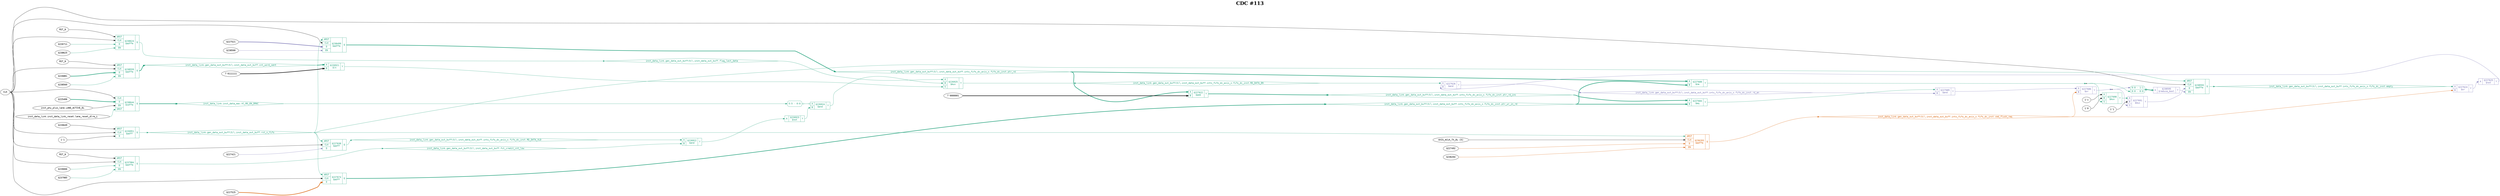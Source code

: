 digraph "spacefibre_light_top" {
label=<<b>CDC #113</b>>;
labelloc="t"
fontsize="30"
node ["fontname"="Courier"]
edge ["fontname"="Courier"]
rankdir="LR";
remincross=true;
n14 [ shape=octagon, label="CLK", color="black", fontcolor="black", href="/src/ip_spacefibre_light_top/spacefibre_light_top.vhd#45" ];
n15 [ shape=diamond, label="inst_data_link.gen_data_out_buff(5)&#9586;.inst_data_out_buff.cnt_word_sent", colorscheme="dark28", color="1", fontcolor="1", href="/src/module_data_link/data_out_buf.vhd#155" ];
n16 [ shape=diamond, label="inst_data_link.gen_data_out_buff(5)&#9586;.inst_data_out_buff.fct_credit_cnt_low", colorscheme="dark28", color="1", fontcolor="1", href="/src/module_data_link/data_out_buf.vhd#158" ];
n17 [ shape=diamond, label="inst_data_link.gen_data_out_buff(5)&#9586;.inst_data_out_buff.flag_last_data", colorscheme="dark28", color="1", fontcolor="1", href="/src/module_data_link/data_out_buf.vhd#163" ];
n18 [ shape=diamond, label="inst_data_link.gen_data_out_buff(5)&#9586;.inst_data_out_buff.ints_fifo_dc_axis_s.fifo_dc_inst.RD_DATA_EN", colorscheme="dark28", color="1", fontcolor="1", href="/src/ip/fifo_dc/fifo_dc.vhd#54" ];
n19 [ shape=diamond, label="inst_data_link.gen_data_out_buff(5)&#9586;.inst_data_out_buff.ints_fifo_dc_axis_s.fifo_dc_inst.RD_DATA_VLD", colorscheme="dark28", color="1", fontcolor="1", href="/src/ip/fifo_dc/fifo_dc.vhd#55" ];
n20 [ shape=diamond, label="inst_data_link.gen_data_out_buff(5)&#9586;.inst_data_out_buff.ints_fifo_dc_axis_s.fifo_dc_inst.cmd_flush_req", colorscheme="dark28", color="2", fontcolor="2", href="/src/ip/fifo_dc/fifo_dc.vhd#111" ];
n21 [ shape=diamond, label="inst_data_link.gen_data_out_buff(5)&#9586;.inst_data_out_buff.ints_fifo_dc_axis_s.fifo_dc_inst.empty", colorscheme="dark28", color="1", fontcolor="1", href="/src/ip/fifo_dc/fifo_dc.vhd#129" ];
n22 [ shape=diamond, label="inst_data_link.gen_data_out_buff(5)&#9586;.inst_data_out_buff.ints_fifo_dc_axis_s.fifo_dc_inst.ptr_rd", colorscheme="dark28", color="1", fontcolor="1", href="/src/ip/fifo_dc/fifo_dc.vhd#98" ];
n23 [ shape=diamond, label="inst_data_link.gen_data_out_buff(5)&#9586;.inst_data_out_buff.ints_fifo_dc_axis_s.fifo_dc_inst.ptr_rd_inc", colorscheme="dark28", color="1", fontcolor="1", href="/src/ip/fifo_dc/fifo_dc.vhd#99" ];
n24 [ shape=diamond, label="inst_data_link.gen_data_out_buff(5)&#9586;.inst_data_out_buff.ints_fifo_dc_axis_s.fifo_dc_inst.ptr_wr_in_rd", colorscheme="dark28", color="1", fontcolor="1", href="/src/ip/fifo_dc/fifo_dc.vhd#105" ];
n25 [ shape=diamond, label="inst_data_link.gen_data_out_buff(5)&#9586;.inst_data_out_buff.ints_fifo_dc_axis_s.fifo_dc_inst.rd_en", colorscheme="dark28", color="3", fontcolor="3", href="/src/ip/fifo_dc/fifo_dc.vhd#124" ];
n26 [ shape=diamond, label="inst_data_link.gen_data_out_buff(5)&#9586;.inst_data_out_buff.rst_n_fifo", colorscheme="dark28", color="1", fontcolor="1", href="/src/module_data_link/data_out_buf.vhd#165" ];
n27 [ shape=diamond, label="inst_data_link.inst_data_mac.VC_RD_EN_DMAC", colorscheme="dark28", color="1", fontcolor="1", href="/src/module_data_link/data_mac.vhd#57" ];
{ rank="source"; n14;}
{ rank="sink";}
v0 [ label="AXIS_ACLK_TX_DL [5]" ];
v1 [ label="$227492" ];
v2 [ label="$236204" ];
c32 [ shape=record, label="{{<p28> ARST|<p14> CLK|<p29> D|<p30> EN}|$236203\n$adffe|{<p31> Q}}", colorscheme="dark28", color="2", fontcolor="2" , href="/src/ip/fifo_dc/fifo_dc.vhd#440"  ];
v3 [ label="RST_N" ];
v4 [ label="$226666" ];
v5 [ label="$237985" ];
c33 [ shape=record, label="{{<p28> ARST|<p14> CLK|<p29> D|<p30> EN}|$237984\n$adffe|{<p31> Q}}", colorscheme="dark28", color="1", fontcolor="1" , href="/src/module_data_link/data_out_buf.vhd#388"  ];
v6 [ label="$227521" ];
v7 [ label="$238500" ];
c34 [ shape=record, label="{{<p28> ARST|<p14> CLK|<p29> D|<p30> EN}|$238499\n$adffe|{<p31> Q}}", colorscheme="dark28", color="1", fontcolor="1" , href="/src/ip/fifo_dc/fifo_dc.vhd#321"  ];
v8 [ label="RST_N" ];
v9 [ label="$226881" ];
v10 [ label="$238560" ];
c35 [ shape=record, label="{{<p28> ARST|<p14> CLK|<p29> D|<p30> EN}|$238559\n$adffe|{<p31> Q}}", colorscheme="dark28", color="1", fontcolor="1" , href="/src/module_data_link/data_out_buf.vhd#458"  ];
c36 [ shape=record, label="{{<p28> ARST|<p14> CLK|<p29> D|<p30> EN}|$238593\n$adffe|{<p31> Q}}", colorscheme="dark28", color="1", fontcolor="1" , href="/src/ip/fifo_dc/fifo_dc.vhd#378"  ];
v11 [ label="RST_N" ];
v12 [ label="$226711" ];
v13 [ label="$238625" ];
c37 [ shape=record, label="{{<p28> ARST|<p14> CLK|<p29> D|<p30> EN}|$238624\n$adffe|{<p31> Q}}", colorscheme="dark28", color="1", fontcolor="1" , href="/src/module_data_link/data_out_buf.vhd#481"  ];
v14 [ label="$225406" ];
v15 [ label="inst_phy_plus_lane.LANE_ACTIVE_DL" ];
v16 [ label="inst_data_link.inst_data_link_reset.lane_reset_dlre_i" ];
c39 [ shape=record, label="{{<p14> CLK|<p29> D|<p30> EN|<p38> SRST}|$238644\n$sdffe|{<p31> Q}}", colorscheme="dark28", color="1", fontcolor="1" , href="/src/module_data_link/data_mac.vhd#132"  ];
c42 [ shape=record, label="{{<p40> A}|$238595\n$reduce_bool|{<p41> Y}}", colorscheme="dark28", color="3", fontcolor="3" ];
x17 [ shape=record, style=rounded, label="<s1> 0:0 - 1:1 |<s0> 0:0 - 0:0 ", colorscheme="dark28", color="1", fontcolor="1" ];
x17:e -> c42:p40:w [arrowhead=odiamond, arrowtail=odiamond, dir=both, colorscheme="dark28", color="1", fontcolor="1", style="setlinewidth(3)", label=""];
v18 [ label="7'0111111" ];
c44 [ shape=record, label="{{<p40> A|<p43> B}|$226921\n$lt|{<p41> Y}}", colorscheme="dark28", color="1", fontcolor="1" , href="/src/module_data_link/data_out_buf.vhd#180"  ];
c45 [ shape=record, label="{{<p40> A|<p43> B}|$226922\n$and|{<p41> Y}}", colorscheme="dark28", color="1", fontcolor="1" , href="/src/module_data_link/data_out_buf.vhd#180"  ];
c46 [ shape=record, label="{{<p40> A}|$226923\n$not|{<p41> Y}}", colorscheme="dark28", color="1", fontcolor="1" , href="/src/module_data_link/data_out_buf.vhd#180"  ];
c47 [ shape=record, label="{{<p40> A|<p43> B}|$226924\n$and|{<p41> Y}}", colorscheme="dark28", color="1", fontcolor="1" , href="/src/module_data_link/data_out_buf.vhd#180"  ];
x19 [ shape=record, style=rounded, label="<s0> 5:5 - 0:0 ", colorscheme="dark28", color="1", fontcolor="1" ];
x19:e -> c47:p40:w [arrowhead=odiamond, arrowtail=odiamond, dir=both, colorscheme="dark28", color="1", fontcolor="1", label=""];
c49 [ shape=record, label="{{<p40> A|<p43> B|<p48> S}|$226925\n$mux|{<p41> Y}}", colorscheme="dark28", color="1", fontcolor="1" , href="/src/module_data_link/data_out_buf.vhd#180"  ];
v20 [ label="$226649" ];
v21 [ label="1'1" ];
c50 [ shape=record, label="{{<p28> ARST|<p14> CLK|<p29> D}|$226951\n$adff|{<p31> Q}}", colorscheme="dark28", color="1", fontcolor="1" , href="/src/module_data_link/data_out_buf.vhd#225"  ];
v22 [ label="$227421" ];
c51 [ shape=record, label="{{<p28> ARST|<p14> CLK|<p29> D}|$227638\n$adff|{<p31> Q}}", colorscheme="dark28", color="1", fontcolor="1" , href="/src/ip/fifo_dc/fifo_dc.vhd#300"  ];
v23 [ label="7'0000001" ];
c52 [ shape=record, label="{{<p40> A|<p43> B}|$227622\n$add|{<p41> Y}}", colorscheme="dark28", color="1", fontcolor="1" , href="/src/ip/fifo_dc/fifo_dc.vhd#289"  ];
c53 [ shape=record, label="{{<p40> A|<p43> B}|$227684\n$eq|{<p41> Y}}", colorscheme="dark28", color="1", fontcolor="1" , href="/src/ip/fifo_dc/fifo_dc.vhd#383"  ];
c54 [ shape=record, label="{{<p40> A|<p43> B}|$227685\n$and|{<p41> Y}}", colorscheme="dark28", color="3", fontcolor="3" , href="/src/ip/fifo_dc/fifo_dc.vhd#383"  ];
c55 [ shape=record, label="{{<p40> A|<p43> B}|$227686\n$or|{<p41> Y}}", colorscheme="dark28", color="3", fontcolor="3" , href="/src/ip/fifo_dc/fifo_dc.vhd#383"  ];
v24 [ label="1'x" ];
v25 [ label="1'0" ];
c56 [ shape=record, label="{{<p40> A|<p43> B|<p48> S}|$227690\n$mux|{<p41> Y}}", colorscheme="dark28", color="1", fontcolor="1" , href="/src/ip/fifo_dc/fifo_dc.vhd#383"  ];
v26 [ label="1'1" ];
c57 [ shape=record, label="{{<p40> A|<p43> B|<p48> S}|$227691\n$mux|{<p41> Y}}", colorscheme="dark28", color="3", fontcolor="3" , href="/src/ip/fifo_dc/fifo_dc.vhd#383"  ];
c58 [ shape=record, label="{{<p40> A|<p43> B}|$227624\n$or|{<p41> Y}}", colorscheme="dark28", color="3", fontcolor="3" , href="/src/ip/fifo_dc/fifo_dc.vhd#290"  ];
c59 [ shape=record, label="{{<p40> A}|$227625\n$not|{<p41> Y}}", colorscheme="dark28", color="3", fontcolor="3" , href="/src/ip/fifo_dc/fifo_dc.vhd#290"  ];
c60 [ shape=record, label="{{<p40> A|<p43> B}|$227626\n$and|{<p41> Y}}", colorscheme="dark28", color="3", fontcolor="3" , href="/src/ip/fifo_dc/fifo_dc.vhd#290"  ];
c61 [ shape=record, label="{{<p40> A|<p43> B}|$227688\n$ne|{<p41> Y}}", colorscheme="dark28", color="1", fontcolor="1" , href="/src/ip/fifo_dc/fifo_dc.vhd#385"  ];
v27 [ label="$227525" ];
c62 [ shape=record, label="{{<p28> ARST|<p14> CLK|<p29> D}|$227674\n$adff|{<p31> Q}}", colorscheme="dark28", color="1", fontcolor="1" , href="/src/ip/fifo_dc/fifo_dc.vhd#344"  ];
c42:p41:e -> c36:p30:w [colorscheme="dark28", color="3", fontcolor="3", label=""];
n10 [ shape=point ];
c55:p41:e -> n10:w [colorscheme="dark28", color="3", fontcolor="3", label=""];
n10:e -> c57:p48:w [colorscheme="dark28", color="3", fontcolor="3", label=""];
n10:e -> x17:s1:w [colorscheme="dark28", color="3", fontcolor="3", label=""];
n11 [ shape=point ];
c61:p41:e -> n11:w [colorscheme="dark28", color="1", fontcolor="1", label=""];
n11:e -> c56:p48:w [colorscheme="dark28", color="1", fontcolor="1", label=""];
n11:e -> x17:s0:w [colorscheme="dark28", color="1", fontcolor="1", label=""];
c56:p41:e -> c57:p40:w [colorscheme="dark28", color="1", fontcolor="1", label=""];
c57:p41:e -> c36:p29:w [colorscheme="dark28", color="3", fontcolor="3", label=""];
n14:e -> c33:p14:w [color="black", fontcolor="black", label=""];
n14:e -> c34:p14:w [color="black", fontcolor="black", label=""];
n14:e -> c35:p14:w [color="black", fontcolor="black", label=""];
n14:e -> c36:p14:w [color="black", fontcolor="black", label=""];
n14:e -> c37:p14:w [color="black", fontcolor="black", label=""];
n14:e -> c39:p14:w [color="black", fontcolor="black", label=""];
n14:e -> c50:p14:w [color="black", fontcolor="black", label=""];
n14:e -> c51:p14:w [color="black", fontcolor="black", label=""];
n14:e -> c62:p14:w [color="black", fontcolor="black", label=""];
c35:p31:e -> n15:w [colorscheme="dark28", color="1", fontcolor="1", style="setlinewidth(3)", label=""];
n15:e -> c44:p40:w [colorscheme="dark28", color="1", fontcolor="1", style="setlinewidth(3)", label=""];
c33:p31:e -> n16:w [colorscheme="dark28", color="1", fontcolor="1", label=""];
n16:e -> c45:p43:w [colorscheme="dark28", color="1", fontcolor="1", label=""];
c37:p31:e -> n17:w [colorscheme="dark28", color="1", fontcolor="1", label=""];
n17:e -> c49:p40:w [colorscheme="dark28", color="1", fontcolor="1", label=""];
c49:p41:e -> n18:w [colorscheme="dark28", color="1", fontcolor="1", label=""];
n18:e -> c60:p40:w [colorscheme="dark28", color="1", fontcolor="1", label=""];
c51:p31:e -> n19:w [colorscheme="dark28", color="1", fontcolor="1", label=""];
n19:e -> c45:p40:w [colorscheme="dark28", color="1", fontcolor="1", label=""];
c44:p41:e -> c49:p48:w [colorscheme="dark28", color="1", fontcolor="1", label=""];
c32:p31:e -> n20:w [colorscheme="dark28", color="2", fontcolor="2", label=""];
n20:e -> c55:p43:w [colorscheme="dark28", color="2", fontcolor="2", label=""];
n20:e -> c58:p43:w [colorscheme="dark28", color="2", fontcolor="2", label=""];
c36:p31:e -> n21:w [colorscheme="dark28", color="1", fontcolor="1", label=""];
n21:e -> c58:p40:w [colorscheme="dark28", color="1", fontcolor="1", label=""];
c34:p31:e -> n22:w [colorscheme="dark28", color="1", fontcolor="1", style="setlinewidth(3)", label=""];
n22:e -> c52:p40:w [colorscheme="dark28", color="1", fontcolor="1", style="setlinewidth(3)", label=""];
n22:e -> c61:p40:w [colorscheme="dark28", color="1", fontcolor="1", style="setlinewidth(3)", label=""];
c52:p41:e -> n23:w [colorscheme="dark28", color="1", fontcolor="1", style="setlinewidth(3)", label=""];
n23:e -> c53:p40:w [colorscheme="dark28", color="1", fontcolor="1", style="setlinewidth(3)", label=""];
c62:p31:e -> n24:w [colorscheme="dark28", color="1", fontcolor="1", style="setlinewidth(3)", label=""];
n24:e -> c53:p43:w [colorscheme="dark28", color="1", fontcolor="1", style="setlinewidth(3)", label=""];
n24:e -> c61:p43:w [colorscheme="dark28", color="1", fontcolor="1", style="setlinewidth(3)", label=""];
c60:p41:e -> n25:w [colorscheme="dark28", color="3", fontcolor="3", label=""];
n25:e -> c54:p43:w [colorscheme="dark28", color="3", fontcolor="3", label=""];
c50:p31:e -> n26:w [colorscheme="dark28", color="1", fontcolor="1", label=""];
n26:e -> c32:p28:w [colorscheme="dark28", color="1", fontcolor="1", label=""];
n26:e -> c34:p28:w [colorscheme="dark28", color="1", fontcolor="1", label=""];
n26:e -> c36:p28:w [colorscheme="dark28", color="1", fontcolor="1", label=""];
n26:e -> c51:p28:w [colorscheme="dark28", color="1", fontcolor="1", label=""];
n26:e -> c62:p28:w [colorscheme="dark28", color="1", fontcolor="1", label=""];
c39:p31:e -> n27:w [colorscheme="dark28", color="1", fontcolor="1", style="setlinewidth(3)", label=""];
n27:e -> x19:s0:w [colorscheme="dark28", color="1", fontcolor="1", label=""];
c45:p41:e -> c46:p40:w [colorscheme="dark28", color="1", fontcolor="1", label=""];
c46:p41:e -> c47:p43:w [colorscheme="dark28", color="1", fontcolor="1", label=""];
c47:p41:e -> c49:p43:w [colorscheme="dark28", color="1", fontcolor="1", label=""];
c58:p41:e -> c59:p40:w [colorscheme="dark28", color="3", fontcolor="3", label=""];
c59:p41:e -> c60:p43:w [colorscheme="dark28", color="3", fontcolor="3", label=""];
c53:p41:e -> c54:p40:w [colorscheme="dark28", color="1", fontcolor="1", label=""];
c54:p41:e -> c55:p40:w [colorscheme="dark28", color="3", fontcolor="3", label=""];
v0:e -> c32:p14:w [color="black", fontcolor="black", label=""];
v1:e -> c32:p29:w [colorscheme="dark28", color="2", fontcolor="2", label=""];
v10:e -> c35:p30:w [colorscheme="dark28", color="1", fontcolor="1", label=""];
v11:e -> c37:p28:w [color="black", fontcolor="black", label=""];
v12:e -> c37:p29:w [colorscheme="dark28", color="1", fontcolor="1", label=""];
v13:e -> c37:p30:w [colorscheme="dark28", color="1", fontcolor="1", label=""];
v14:e -> c39:p29:w [colorscheme="dark28", color="1", fontcolor="1", style="setlinewidth(3)", label=""];
v15:e -> c39:p30:w [color="black", fontcolor="black", label=""];
v16:e -> c39:p38:w [colorscheme="dark28", color="1", fontcolor="1", label=""];
v18:e -> c44:p43:w [color="black", fontcolor="black", style="setlinewidth(3)", label=""];
v2:e -> c32:p30:w [colorscheme="dark28", color="2", fontcolor="2", label=""];
v20:e -> c50:p28:w [color="black", fontcolor="black", label=""];
v21:e -> c50:p29:w [color="black", fontcolor="black", label=""];
v22:e -> c51:p29:w [colorscheme="dark28", color="3", fontcolor="3", label=""];
v23:e -> c52:p43:w [color="black", fontcolor="black", style="setlinewidth(3)", label=""];
v24:e -> c56:p40:w [color="black", fontcolor="black", label=""];
v25:e -> c56:p43:w [color="black", fontcolor="black", label=""];
v26:e -> c57:p43:w [color="black", fontcolor="black", label=""];
v27:e -> c62:p29:w [colorscheme="dark28", color="2", fontcolor="2", style="setlinewidth(3)", label=""];
v3:e -> c33:p28:w [color="black", fontcolor="black", label=""];
v4:e -> c33:p29:w [colorscheme="dark28", color="1", fontcolor="1", label=""];
v5:e -> c33:p30:w [colorscheme="dark28", color="1", fontcolor="1", label=""];
v6:e -> c34:p29:w [colorscheme="dark28", color="3", fontcolor="3", style="setlinewidth(3)", label=""];
v7:e -> c34:p30:w [colorscheme="dark28", color="3", fontcolor="3", label=""];
v8:e -> c35:p28:w [color="black", fontcolor="black", label=""];
v9:e -> c35:p29:w [colorscheme="dark28", color="1", fontcolor="1", style="setlinewidth(3)", label=""];
}
